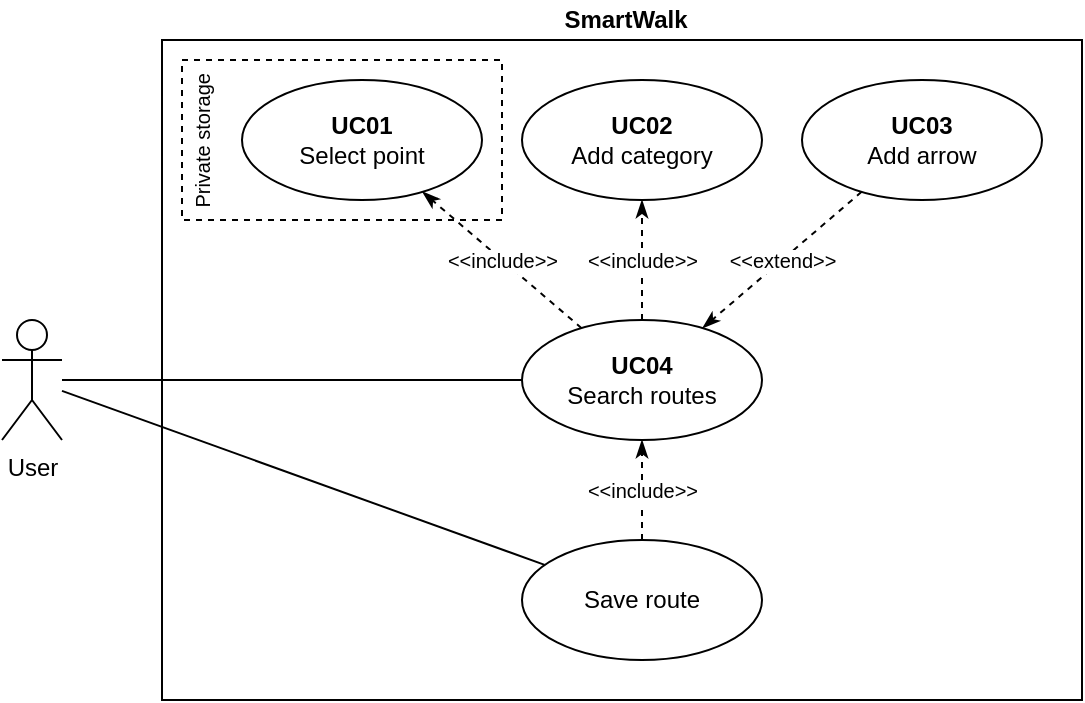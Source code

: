 <mxfile version="22.0.8" type="device">
  <diagram name="Page-1" id="7wJiBuM7S52IC1Z-cTDV">
    <mxGraphModel dx="1434" dy="782" grid="1" gridSize="10" guides="1" tooltips="1" connect="1" arrows="1" fold="1" page="1" pageScale="1" pageWidth="850" pageHeight="1100" math="0" shadow="0">
      <root>
        <mxCell id="0" />
        <mxCell id="1" parent="0" />
        <mxCell id="9xw6QXrqONif4tSzD4x5-2" value="" style="rounded=0;whiteSpace=wrap;html=1;fillColor=none;perimeterSpacing=0;shadow=0;glass=0;" parent="1" vertex="1">
          <mxGeometry x="120" y="60" width="460" height="330" as="geometry" />
        </mxCell>
        <mxCell id="UZrc7Umz9XyWzxBTjgq0-1" value="" style="rounded=0;whiteSpace=wrap;html=1;fillColor=none;perimeterSpacing=0;dashed=1;shadow=0;glass=0;" parent="1" vertex="1">
          <mxGeometry x="130.0" y="70" width="160" height="80" as="geometry" />
        </mxCell>
        <mxCell id="9xw6QXrqONif4tSzD4x5-3" value="&lt;b&gt;UC04&lt;br&gt;&lt;/b&gt;Search routes" style="ellipse;whiteSpace=wrap;html=1;strokeWidth=1;" parent="1" vertex="1">
          <mxGeometry x="300" y="200" width="120" height="60" as="geometry" />
        </mxCell>
        <mxCell id="9xw6QXrqONif4tSzD4x5-4" value="&lt;b&gt;UC02&lt;br&gt;&lt;/b&gt;Add category" style="ellipse;whiteSpace=wrap;html=1;strokeWidth=1;" parent="1" vertex="1">
          <mxGeometry x="300" y="80" width="120" height="60" as="geometry" />
        </mxCell>
        <mxCell id="9xw6QXrqONif4tSzD4x5-6" value="&lt;b&gt;UC01&lt;br&gt;&lt;/b&gt;Select point" style="ellipse;whiteSpace=wrap;html=1;strokeWidth=1;" parent="1" vertex="1">
          <mxGeometry x="160" y="80" width="120" height="60" as="geometry" />
        </mxCell>
        <mxCell id="9xw6QXrqONif4tSzD4x5-7" value="User" style="shape=umlActor;verticalLabelPosition=bottom;verticalAlign=top;html=1;outlineConnect=0;" parent="1" vertex="1">
          <mxGeometry x="40" y="200" width="30" height="60" as="geometry" />
        </mxCell>
        <mxCell id="9xw6QXrqONif4tSzD4x5-8" value="" style="endArrow=none;html=1;rounded=0;" parent="1" source="9xw6QXrqONif4tSzD4x5-7" target="9xw6QXrqONif4tSzD4x5-3" edge="1">
          <mxGeometry width="50" height="50" relative="1" as="geometry">
            <mxPoint x="400" y="290" as="sourcePoint" />
            <mxPoint x="450" y="240" as="targetPoint" />
          </mxGeometry>
        </mxCell>
        <mxCell id="9xw6QXrqONif4tSzD4x5-9" value="SmartWalk" style="rounded=0;whiteSpace=wrap;html=1;fillColor=none;dashed=1;strokeColor=none;spacing=0;spacingRight=0;align=center;fontStyle=1;spacingLeft=4;" parent="1" vertex="1">
          <mxGeometry x="120" y="40" width="460" height="20" as="geometry" />
        </mxCell>
        <mxCell id="9xw6QXrqONif4tSzD4x5-10" value="Save route" style="ellipse;whiteSpace=wrap;html=1;strokeWidth=1;" parent="1" vertex="1">
          <mxGeometry x="300" y="310" width="120" height="60" as="geometry" />
        </mxCell>
        <mxCell id="9xw6QXrqONif4tSzD4x5-12" value="" style="endArrow=none;html=1;rounded=1;" parent="1" source="9xw6QXrqONif4tSzD4x5-7" target="9xw6QXrqONif4tSzD4x5-10" edge="1">
          <mxGeometry width="50" height="50" relative="1" as="geometry">
            <mxPoint x="70" y="280" as="sourcePoint" />
            <mxPoint x="290" y="210" as="targetPoint" />
          </mxGeometry>
        </mxCell>
        <mxCell id="9xw6QXrqONif4tSzD4x5-13" value="&amp;lt;&amp;lt;include&amp;gt;&amp;gt;" style="endArrow=classicThin;html=1;rounded=0;fontSize=10;dashed=1;endFill=1;" parent="1" source="9xw6QXrqONif4tSzD4x5-3" target="9xw6QXrqONif4tSzD4x5-6" edge="1">
          <mxGeometry width="50" height="50" relative="1" as="geometry">
            <mxPoint x="440" y="210" as="sourcePoint" />
            <mxPoint x="340" y="210" as="targetPoint" />
            <mxPoint as="offset" />
          </mxGeometry>
        </mxCell>
        <mxCell id="9xw6QXrqONif4tSzD4x5-14" value="&amp;lt;&amp;lt;include&amp;gt;&amp;gt;" style="endArrow=classicThin;html=1;rounded=0;fontSize=10;dashed=1;endFill=1;" parent="1" source="9xw6QXrqONif4tSzD4x5-3" target="9xw6QXrqONif4tSzD4x5-4" edge="1">
          <mxGeometry width="50" height="50" relative="1" as="geometry">
            <mxPoint x="260" y="182" as="sourcePoint" />
            <mxPoint x="230" y="138" as="targetPoint" />
            <mxPoint as="offset" />
          </mxGeometry>
        </mxCell>
        <mxCell id="9xw6QXrqONif4tSzD4x5-15" value="&lt;b&gt;UC03&lt;br&gt;&lt;/b&gt;Add arrow" style="ellipse;whiteSpace=wrap;html=1;strokeWidth=1;" parent="1" vertex="1">
          <mxGeometry x="440" y="80" width="120" height="60" as="geometry" />
        </mxCell>
        <mxCell id="9xw6QXrqONif4tSzD4x5-17" value="&amp;lt;&amp;lt;extend&amp;gt;&amp;gt;" style="endArrow=classicThin;html=1;rounded=0;fontSize=10;dashed=1;endFill=1;" parent="1" source="9xw6QXrqONif4tSzD4x5-15" target="9xw6QXrqONif4tSzD4x5-3" edge="1">
          <mxGeometry width="50" height="50" relative="1" as="geometry">
            <mxPoint x="447" y="185" as="sourcePoint" />
            <mxPoint x="383" y="135" as="targetPoint" />
            <mxPoint as="offset" />
          </mxGeometry>
        </mxCell>
        <mxCell id="UZrc7Umz9XyWzxBTjgq0-2" value="Private storage" style="rounded=0;whiteSpace=wrap;html=1;fillColor=none;dashed=1;strokeColor=none;spacing=0;spacingRight=0;align=center;fontStyle=0;rotation=270;spacingLeft=0;fontSize=10;" parent="1" vertex="1">
          <mxGeometry x="100.0" y="100" width="80.31" height="20" as="geometry" />
        </mxCell>
        <mxCell id="UZrc7Umz9XyWzxBTjgq0-3" value="&amp;lt;&amp;lt;include&amp;gt;&amp;gt;" style="endArrow=classicThin;html=1;rounded=0;fontSize=10;dashed=1;endFill=1;" parent="1" source="9xw6QXrqONif4tSzD4x5-10" target="9xw6QXrqONif4tSzD4x5-3" edge="1">
          <mxGeometry width="50" height="50" relative="1" as="geometry">
            <mxPoint x="370" y="210" as="sourcePoint" />
            <mxPoint x="370" y="150" as="targetPoint" />
            <mxPoint as="offset" />
          </mxGeometry>
        </mxCell>
      </root>
    </mxGraphModel>
  </diagram>
</mxfile>
